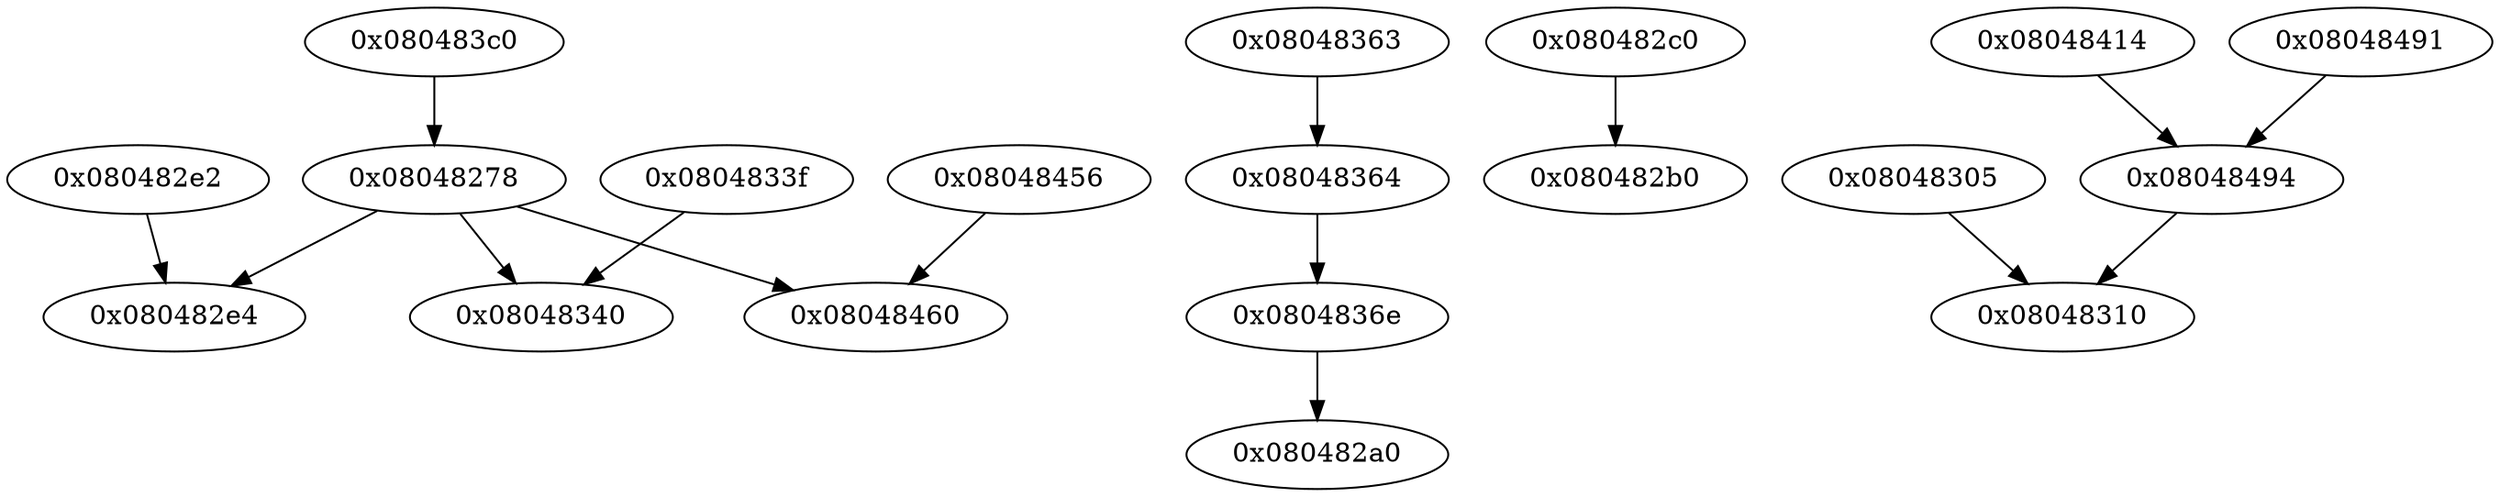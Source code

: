digraph G {
0[ label="0x08048278" ];
1[ label="0x080482a0" ];
2[ label="0x080482b0" ];
3[ label="0x080482c0" ];
4[ label="0x080482e2" ];
5[ label="0x080482e4" ];
6[ label="0x08048305" ];
7[ label="0x08048310" ];
8[ label="0x0804833f" ];
9[ label="0x08048340" ];
10[ label="0x08048363" ];
11[ label="0x08048364" ];
12[ label="0x0804836e" ];
13[ label="0x080483c0" ];
14[ label="0x08048414" ];
15[ label="0x08048456" ];
16[ label="0x08048460" ];
17[ label="0x08048491" ];
18[ label="0x08048494" ];
0->5 ;
0->9 ;
0->16 ;
3->2 ;
4->5 ;
6->7 ;
8->9 ;
10->11 ;
11->12 ;
12->1 ;
13->0 ;
14->18 ;
15->16 ;
17->18 ;
18->7 ;
}
